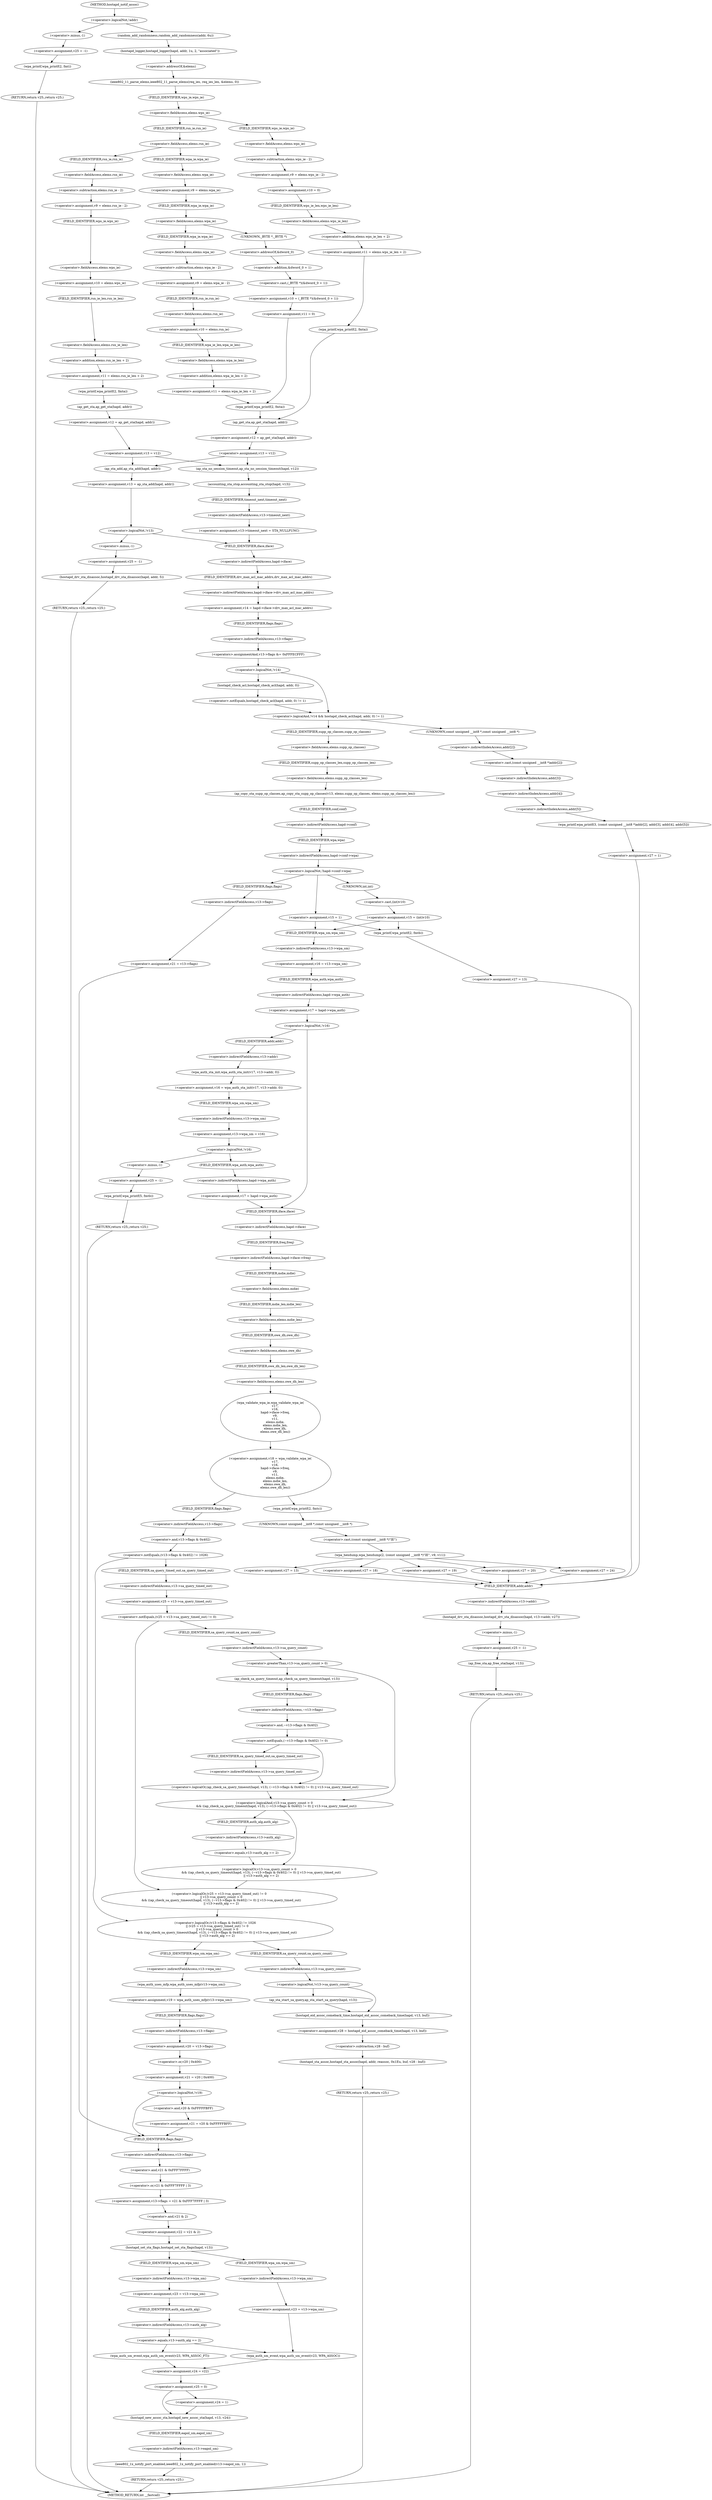 digraph hostapd_notif_assoc {  
"1000159" [label = "(<operator>.logicalNot,!addr)" ]
"1000162" [label = "(<operator>.assignment,v25 = -1)" ]
"1000164" [label = "(<operator>.minus,-1)" ]
"1000166" [label = "(wpa_printf,wpa_printf(2, fmt))" ]
"1000169" [label = "(RETURN,return v25;,return v25;)" ]
"1000171" [label = "(random_add_randomness,random_add_randomness(addr, 6u))" ]
"1000174" [label = "(hostapd_logger,hostapd_logger(hapd, addr, 1u, 2, \"associated\"))" ]
"1000180" [label = "(ieee802_11_parse_elems,ieee802_11_parse_elems(req_ies, req_ies_len, &elems, 0))" ]
"1000183" [label = "(<operator>.addressOf,&elems)" ]
"1000187" [label = "(<operator>.fieldAccess,elems.wps_ie)" ]
"1000189" [label = "(FIELD_IDENTIFIER,wps_ie,wps_ie)" ]
"1000191" [label = "(<operator>.assignment,v9 = elems.wps_ie - 2)" ]
"1000193" [label = "(<operator>.subtraction,elems.wps_ie - 2)" ]
"1000194" [label = "(<operator>.fieldAccess,elems.wps_ie)" ]
"1000196" [label = "(FIELD_IDENTIFIER,wps_ie,wps_ie)" ]
"1000198" [label = "(<operator>.assignment,v10 = 0)" ]
"1000201" [label = "(<operator>.assignment,v11 = elems.wps_ie_len + 2)" ]
"1000203" [label = "(<operator>.addition,elems.wps_ie_len + 2)" ]
"1000204" [label = "(<operator>.fieldAccess,elems.wps_ie_len)" ]
"1000206" [label = "(FIELD_IDENTIFIER,wps_ie_len,wps_ie_len)" ]
"1000208" [label = "(wpa_printf,wpa_printf(2, fmta))" ]
"1000214" [label = "(<operator>.fieldAccess,elems.rsn_ie)" ]
"1000216" [label = "(FIELD_IDENTIFIER,rsn_ie,rsn_ie)" ]
"1000218" [label = "(<operator>.assignment,v9 = elems.rsn_ie - 2)" ]
"1000220" [label = "(<operator>.subtraction,elems.rsn_ie - 2)" ]
"1000221" [label = "(<operator>.fieldAccess,elems.rsn_ie)" ]
"1000223" [label = "(FIELD_IDENTIFIER,rsn_ie,rsn_ie)" ]
"1000225" [label = "(<operator>.assignment,v10 = elems.wps_ie)" ]
"1000227" [label = "(<operator>.fieldAccess,elems.wps_ie)" ]
"1000229" [label = "(FIELD_IDENTIFIER,wps_ie,wps_ie)" ]
"1000230" [label = "(<operator>.assignment,v11 = elems.rsn_ie_len + 2)" ]
"1000232" [label = "(<operator>.addition,elems.rsn_ie_len + 2)" ]
"1000233" [label = "(<operator>.fieldAccess,elems.rsn_ie_len)" ]
"1000235" [label = "(FIELD_IDENTIFIER,rsn_ie_len,rsn_ie_len)" ]
"1000237" [label = "(wpa_printf,wpa_printf(2, fmta))" ]
"1000240" [label = "(<operator>.assignment,v12 = ap_get_sta(hapd, addr))" ]
"1000242" [label = "(ap_get_sta,ap_get_sta(hapd, addr))" ]
"1000245" [label = "(<operator>.assignment,v13 = v12)" ]
"1000252" [label = "(<operator>.assignment,v9 = elems.wpa_ie)" ]
"1000254" [label = "(<operator>.fieldAccess,elems.wpa_ie)" ]
"1000256" [label = "(FIELD_IDENTIFIER,wpa_ie,wpa_ie)" ]
"1000258" [label = "(<operator>.fieldAccess,elems.wpa_ie)" ]
"1000260" [label = "(FIELD_IDENTIFIER,wpa_ie,wpa_ie)" ]
"1000262" [label = "(<operator>.assignment,v9 = elems.wpa_ie - 2)" ]
"1000264" [label = "(<operator>.subtraction,elems.wpa_ie - 2)" ]
"1000265" [label = "(<operator>.fieldAccess,elems.wpa_ie)" ]
"1000267" [label = "(FIELD_IDENTIFIER,wpa_ie,wpa_ie)" ]
"1000269" [label = "(<operator>.assignment,v10 = elems.rsn_ie)" ]
"1000271" [label = "(<operator>.fieldAccess,elems.rsn_ie)" ]
"1000273" [label = "(FIELD_IDENTIFIER,rsn_ie,rsn_ie)" ]
"1000274" [label = "(<operator>.assignment,v11 = elems.wpa_ie_len + 2)" ]
"1000276" [label = "(<operator>.addition,elems.wpa_ie_len + 2)" ]
"1000277" [label = "(<operator>.fieldAccess,elems.wpa_ie_len)" ]
"1000279" [label = "(FIELD_IDENTIFIER,wpa_ie_len,wpa_ie_len)" ]
"1000283" [label = "(<operator>.assignment,v10 = (_BYTE *)(&dword_0 + 1))" ]
"1000285" [label = "(<operator>.cast,(_BYTE *)(&dword_0 + 1))" ]
"1000286" [label = "(UNKNOWN,_BYTE *,_BYTE *)" ]
"1000287" [label = "(<operator>.addition,&dword_0 + 1)" ]
"1000288" [label = "(<operator>.addressOf,&dword_0)" ]
"1000291" [label = "(<operator>.assignment,v11 = 0)" ]
"1000294" [label = "(wpa_printf,wpa_printf(2, fmta))" ]
"1000297" [label = "(<operator>.assignment,v12 = ap_get_sta(hapd, addr))" ]
"1000299" [label = "(ap_get_sta,ap_get_sta(hapd, addr))" ]
"1000302" [label = "(<operator>.assignment,v13 = v12)" ]
"1000309" [label = "(ap_sta_no_session_timeout,ap_sta_no_session_timeout(hapd, v12))" ]
"1000312" [label = "(accounting_sta_stop,accounting_sta_stop(hapd, v13))" ]
"1000315" [label = "(<operator>.assignment,v13->timeout_next = STA_NULLFUNC)" ]
"1000316" [label = "(<operator>.indirectFieldAccess,v13->timeout_next)" ]
"1000318" [label = "(FIELD_IDENTIFIER,timeout_next,timeout_next)" ]
"1000322" [label = "(<operator>.assignment,v13 = ap_sta_add(hapd, addr))" ]
"1000324" [label = "(ap_sta_add,ap_sta_add(hapd, addr))" ]
"1000328" [label = "(<operator>.logicalNot,!v13)" ]
"1000331" [label = "(<operator>.assignment,v25 = -1)" ]
"1000333" [label = "(<operator>.minus,-1)" ]
"1000335" [label = "(hostapd_drv_sta_disassoc,hostapd_drv_sta_disassoc(hapd, addr, 5))" ]
"1000339" [label = "(RETURN,return v25;,return v25;)" ]
"1000342" [label = "(<operator>.assignment,v14 = hapd->iface->drv_max_acl_mac_addrs)" ]
"1000344" [label = "(<operator>.indirectFieldAccess,hapd->iface->drv_max_acl_mac_addrs)" ]
"1000345" [label = "(<operator>.indirectFieldAccess,hapd->iface)" ]
"1000347" [label = "(FIELD_IDENTIFIER,iface,iface)" ]
"1000348" [label = "(FIELD_IDENTIFIER,drv_max_acl_mac_addrs,drv_max_acl_mac_addrs)" ]
"1000349" [label = "(<operators>.assignmentAnd,v13->flags &= 0xFFFECFFF)" ]
"1000350" [label = "(<operator>.indirectFieldAccess,v13->flags)" ]
"1000352" [label = "(FIELD_IDENTIFIER,flags,flags)" ]
"1000355" [label = "(<operator>.logicalAnd,!v14 && hostapd_check_acl(hapd, addr, 0) != 1)" ]
"1000356" [label = "(<operator>.logicalNot,!v14)" ]
"1000358" [label = "(<operator>.notEquals,hostapd_check_acl(hapd, addr, 0) != 1)" ]
"1000359" [label = "(hostapd_check_acl,hostapd_check_acl(hapd, addr, 0))" ]
"1000365" [label = "(wpa_printf,wpa_printf(3, (const unsigned __int8 *)addr[2], addr[3], addr[4], addr[5]))" ]
"1000367" [label = "(<operator>.cast,(const unsigned __int8 *)addr[2])" ]
"1000368" [label = "(UNKNOWN,const unsigned __int8 *,const unsigned __int8 *)" ]
"1000369" [label = "(<operator>.indirectIndexAccess,addr[2])" ]
"1000372" [label = "(<operator>.indirectIndexAccess,addr[3])" ]
"1000375" [label = "(<operator>.indirectIndexAccess,addr[4])" ]
"1000378" [label = "(<operator>.indirectIndexAccess,addr[5])" ]
"1000381" [label = "(<operator>.assignment,v27 = 1)" ]
"1000385" [label = "(hostapd_drv_sta_disassoc,hostapd_drv_sta_disassoc(hapd, v13->addr, v27))" ]
"1000387" [label = "(<operator>.indirectFieldAccess,v13->addr)" ]
"1000389" [label = "(FIELD_IDENTIFIER,addr,addr)" ]
"1000391" [label = "(<operator>.assignment,v25 = -1)" ]
"1000393" [label = "(<operator>.minus,-1)" ]
"1000395" [label = "(ap_free_sta,ap_free_sta(hapd, v13))" ]
"1000398" [label = "(RETURN,return v25;,return v25;)" ]
"1000400" [label = "(ap_copy_sta_supp_op_classes,ap_copy_sta_supp_op_classes(v13, elems.supp_op_classes, elems.supp_op_classes_len))" ]
"1000402" [label = "(<operator>.fieldAccess,elems.supp_op_classes)" ]
"1000404" [label = "(FIELD_IDENTIFIER,supp_op_classes,supp_op_classes)" ]
"1000405" [label = "(<operator>.fieldAccess,elems.supp_op_classes_len)" ]
"1000407" [label = "(FIELD_IDENTIFIER,supp_op_classes_len,supp_op_classes_len)" ]
"1000409" [label = "(<operator>.logicalNot,!hapd->conf->wpa)" ]
"1000410" [label = "(<operator>.indirectFieldAccess,hapd->conf->wpa)" ]
"1000411" [label = "(<operator>.indirectFieldAccess,hapd->conf)" ]
"1000413" [label = "(FIELD_IDENTIFIER,conf,conf)" ]
"1000414" [label = "(FIELD_IDENTIFIER,wpa,wpa)" ]
"1000416" [label = "(<operator>.assignment,v21 = v13->flags)" ]
"1000418" [label = "(<operator>.indirectFieldAccess,v13->flags)" ]
"1000420" [label = "(FIELD_IDENTIFIER,flags,flags)" ]
"1000424" [label = "(<operator>.assignment,v15 = (int)v10)" ]
"1000426" [label = "(<operator>.cast,(int)v10)" ]
"1000427" [label = "(UNKNOWN,int,int)" ]
"1000430" [label = "(<operator>.assignment,v15 = 1)" ]
"1000436" [label = "(wpa_printf,wpa_printf(2, fmtb))" ]
"1000439" [label = "(<operator>.assignment,v27 = 13)" ]
"1000443" [label = "(<operator>.assignment,v16 = v13->wpa_sm)" ]
"1000445" [label = "(<operator>.indirectFieldAccess,v13->wpa_sm)" ]
"1000447" [label = "(FIELD_IDENTIFIER,wpa_sm,wpa_sm)" ]
"1000448" [label = "(<operator>.assignment,v17 = hapd->wpa_auth)" ]
"1000450" [label = "(<operator>.indirectFieldAccess,hapd->wpa_auth)" ]
"1000452" [label = "(FIELD_IDENTIFIER,wpa_auth,wpa_auth)" ]
"1000454" [label = "(<operator>.logicalNot,!v16)" ]
"1000457" [label = "(<operator>.assignment,v16 = wpa_auth_sta_init(v17, v13->addr, 0))" ]
"1000459" [label = "(wpa_auth_sta_init,wpa_auth_sta_init(v17, v13->addr, 0))" ]
"1000461" [label = "(<operator>.indirectFieldAccess,v13->addr)" ]
"1000463" [label = "(FIELD_IDENTIFIER,addr,addr)" ]
"1000465" [label = "(<operator>.assignment,v13->wpa_sm = v16)" ]
"1000466" [label = "(<operator>.indirectFieldAccess,v13->wpa_sm)" ]
"1000468" [label = "(FIELD_IDENTIFIER,wpa_sm,wpa_sm)" ]
"1000471" [label = "(<operator>.logicalNot,!v16)" ]
"1000474" [label = "(<operator>.assignment,v25 = -1)" ]
"1000476" [label = "(<operator>.minus,-1)" ]
"1000478" [label = "(wpa_printf,wpa_printf(5, fmtb))" ]
"1000481" [label = "(RETURN,return v25;,return v25;)" ]
"1000483" [label = "(<operator>.assignment,v17 = hapd->wpa_auth)" ]
"1000485" [label = "(<operator>.indirectFieldAccess,hapd->wpa_auth)" ]
"1000487" [label = "(FIELD_IDENTIFIER,wpa_auth,wpa_auth)" ]
"1000488" [label = "(<operator>.assignment,v18 = wpa_validate_wpa_ie(\n          v17,\n          v16,\n          hapd->iface->freq,\n          v9,\n          v11,\n          elems.mdie,\n          elems.mdie_len,\n          elems.owe_dh,\n          elems.owe_dh_len))" ]
"1000490" [label = "(wpa_validate_wpa_ie,wpa_validate_wpa_ie(\n          v17,\n          v16,\n          hapd->iface->freq,\n          v9,\n          v11,\n          elems.mdie,\n          elems.mdie_len,\n          elems.owe_dh,\n          elems.owe_dh_len))" ]
"1000493" [label = "(<operator>.indirectFieldAccess,hapd->iface->freq)" ]
"1000494" [label = "(<operator>.indirectFieldAccess,hapd->iface)" ]
"1000496" [label = "(FIELD_IDENTIFIER,iface,iface)" ]
"1000497" [label = "(FIELD_IDENTIFIER,freq,freq)" ]
"1000500" [label = "(<operator>.fieldAccess,elems.mdie)" ]
"1000502" [label = "(FIELD_IDENTIFIER,mdie,mdie)" ]
"1000503" [label = "(<operator>.fieldAccess,elems.mdie_len)" ]
"1000505" [label = "(FIELD_IDENTIFIER,mdie_len,mdie_len)" ]
"1000506" [label = "(<operator>.fieldAccess,elems.owe_dh)" ]
"1000508" [label = "(FIELD_IDENTIFIER,owe_dh,owe_dh)" ]
"1000509" [label = "(<operator>.fieldAccess,elems.owe_dh_len)" ]
"1000511" [label = "(FIELD_IDENTIFIER,owe_dh_len,owe_dh_len)" ]
"1000515" [label = "(wpa_printf,wpa_printf(2, fmtc))" ]
"1000518" [label = "(wpa_hexdump,wpa_hexdump(2, (const unsigned __int8 *)\"IE\", v9, v11))" ]
"1000520" [label = "(<operator>.cast,(const unsigned __int8 *)\"IE\")" ]
"1000521" [label = "(UNKNOWN,const unsigned __int8 *,const unsigned __int8 *)" ]
"1000529" [label = "(<operator>.assignment,v27 = 18)" ]
"1000534" [label = "(<operator>.assignment,v27 = 19)" ]
"1000539" [label = "(<operator>.assignment,v27 = 20)" ]
"1000544" [label = "(<operator>.assignment,v27 = 24)" ]
"1000549" [label = "(<operator>.assignment,v27 = 13)" ]
"1000555" [label = "(<operator>.logicalOr,(v13->flags & 0x402) != 1026\n    || (v25 = v13->sa_query_timed_out) != 0\n    || v13->sa_query_count > 0\n    && ((ap_check_sa_query_timeout(hapd, v13), (~v13->flags & 0x402) != 0) || v13->sa_query_timed_out)\n    || v13->auth_alg == 2)" ]
"1000556" [label = "(<operator>.notEquals,(v13->flags & 0x402) != 1026)" ]
"1000557" [label = "(<operator>.and,v13->flags & 0x402)" ]
"1000558" [label = "(<operator>.indirectFieldAccess,v13->flags)" ]
"1000560" [label = "(FIELD_IDENTIFIER,flags,flags)" ]
"1000563" [label = "(<operator>.logicalOr,(v25 = v13->sa_query_timed_out) != 0\n    || v13->sa_query_count > 0\n    && ((ap_check_sa_query_timeout(hapd, v13), (~v13->flags & 0x402) != 0) || v13->sa_query_timed_out)\n    || v13->auth_alg == 2)" ]
"1000564" [label = "(<operator>.notEquals,(v25 = v13->sa_query_timed_out) != 0)" ]
"1000565" [label = "(<operator>.assignment,v25 = v13->sa_query_timed_out)" ]
"1000567" [label = "(<operator>.indirectFieldAccess,v13->sa_query_timed_out)" ]
"1000569" [label = "(FIELD_IDENTIFIER,sa_query_timed_out,sa_query_timed_out)" ]
"1000571" [label = "(<operator>.logicalOr,v13->sa_query_count > 0\n    && ((ap_check_sa_query_timeout(hapd, v13), (~v13->flags & 0x402) != 0) || v13->sa_query_timed_out)\n    || v13->auth_alg == 2)" ]
"1000572" [label = "(<operator>.logicalAnd,v13->sa_query_count > 0\n    && ((ap_check_sa_query_timeout(hapd, v13), (~v13->flags & 0x402) != 0) || v13->sa_query_timed_out))" ]
"1000573" [label = "(<operator>.greaterThan,v13->sa_query_count > 0)" ]
"1000574" [label = "(<operator>.indirectFieldAccess,v13->sa_query_count)" ]
"1000576" [label = "(FIELD_IDENTIFIER,sa_query_count,sa_query_count)" ]
"1000578" [label = "(<operator>.logicalOr,(ap_check_sa_query_timeout(hapd, v13), (~v13->flags & 0x402) != 0) || v13->sa_query_timed_out)" ]
"1000580" [label = "(ap_check_sa_query_timeout,ap_check_sa_query_timeout(hapd, v13))" ]
"1000583" [label = "(<operator>.notEquals,(~v13->flags & 0x402) != 0)" ]
"1000584" [label = "(<operator>.and,~v13->flags & 0x402)" ]
"1000585" [label = "(<operator>.indirectFieldAccess,~v13->flags)" ]
"1000587" [label = "(FIELD_IDENTIFIER,flags,flags)" ]
"1000590" [label = "(<operator>.indirectFieldAccess,v13->sa_query_timed_out)" ]
"1000592" [label = "(FIELD_IDENTIFIER,sa_query_timed_out,sa_query_timed_out)" ]
"1000593" [label = "(<operator>.equals,v13->auth_alg == 2)" ]
"1000594" [label = "(<operator>.indirectFieldAccess,v13->auth_alg)" ]
"1000596" [label = "(FIELD_IDENTIFIER,auth_alg,auth_alg)" ]
"1000599" [label = "(<operator>.assignment,v19 = wpa_auth_uses_mfp(v13->wpa_sm))" ]
"1000601" [label = "(wpa_auth_uses_mfp,wpa_auth_uses_mfp(v13->wpa_sm))" ]
"1000602" [label = "(<operator>.indirectFieldAccess,v13->wpa_sm)" ]
"1000604" [label = "(FIELD_IDENTIFIER,wpa_sm,wpa_sm)" ]
"1000605" [label = "(<operator>.assignment,v20 = v13->flags)" ]
"1000607" [label = "(<operator>.indirectFieldAccess,v13->flags)" ]
"1000609" [label = "(FIELD_IDENTIFIER,flags,flags)" ]
"1000610" [label = "(<operator>.assignment,v21 = v20 | 0x400)" ]
"1000612" [label = "(<operator>.or,v20 | 0x400)" ]
"1000616" [label = "(<operator>.logicalNot,!v19)" ]
"1000618" [label = "(<operator>.assignment,v21 = v20 & 0xFFFFFBFF)" ]
"1000620" [label = "(<operator>.and,v20 & 0xFFFFFBFF)" ]
"1000624" [label = "(<operator>.assignment,v13->flags = v21 & 0xFFF7FFFF | 3)" ]
"1000625" [label = "(<operator>.indirectFieldAccess,v13->flags)" ]
"1000627" [label = "(FIELD_IDENTIFIER,flags,flags)" ]
"1000628" [label = "(<operator>.or,v21 & 0xFFF7FFFF | 3)" ]
"1000629" [label = "(<operator>.and,v21 & 0xFFF7FFFF)" ]
"1000633" [label = "(<operator>.assignment,v22 = v21 & 2)" ]
"1000635" [label = "(<operator>.and,v21 & 2)" ]
"1000638" [label = "(hostapd_set_sta_flags,hostapd_set_sta_flags(hapd, v13))" ]
"1000644" [label = "(<operator>.assignment,v23 = v13->wpa_sm)" ]
"1000646" [label = "(<operator>.indirectFieldAccess,v13->wpa_sm)" ]
"1000648" [label = "(FIELD_IDENTIFIER,wpa_sm,wpa_sm)" ]
"1000650" [label = "(<operator>.equals,v13->auth_alg == 2)" ]
"1000651" [label = "(<operator>.indirectFieldAccess,v13->auth_alg)" ]
"1000653" [label = "(FIELD_IDENTIFIER,auth_alg,auth_alg)" ]
"1000656" [label = "(wpa_auth_sm_event,wpa_auth_sm_event(v23, WPA_ASSOC_FT))" ]
"1000662" [label = "(<operator>.assignment,v23 = v13->wpa_sm)" ]
"1000664" [label = "(<operator>.indirectFieldAccess,v13->wpa_sm)" ]
"1000666" [label = "(FIELD_IDENTIFIER,wpa_sm,wpa_sm)" ]
"1000667" [label = "(wpa_auth_sm_event,wpa_auth_sm_event(v23, WPA_ASSOC))" ]
"1000671" [label = "(<operator>.assignment,v24 = v22)" ]
"1000674" [label = "(<operator>.assignment,v25 = 0)" ]
"1000679" [label = "(<operator>.assignment,v24 = 1)" ]
"1000682" [label = "(hostapd_new_assoc_sta,hostapd_new_assoc_sta(hapd, v13, v24))" ]
"1000686" [label = "(ieee802_1x_notify_port_enabled,ieee802_1x_notify_port_enabled(v13->eapol_sm, 1))" ]
"1000687" [label = "(<operator>.indirectFieldAccess,v13->eapol_sm)" ]
"1000689" [label = "(FIELD_IDENTIFIER,eapol_sm,eapol_sm)" ]
"1000691" [label = "(RETURN,return v25;,return v25;)" ]
"1000694" [label = "(<operator>.logicalNot,!v13->sa_query_count)" ]
"1000695" [label = "(<operator>.indirectFieldAccess,v13->sa_query_count)" ]
"1000697" [label = "(FIELD_IDENTIFIER,sa_query_count,sa_query_count)" ]
"1000698" [label = "(ap_sta_start_sa_query,ap_sta_start_sa_query(hapd, v13))" ]
"1000701" [label = "(<operator>.assignment,v28 = hostapd_eid_assoc_comeback_time(hapd, v13, buf))" ]
"1000703" [label = "(hostapd_eid_assoc_comeback_time,hostapd_eid_assoc_comeback_time(hapd, v13, buf))" ]
"1000707" [label = "(hostapd_sta_assoc,hostapd_sta_assoc(hapd, addr, reassoc, 0x1Eu, buf, v28 - buf))" ]
"1000713" [label = "(<operator>.subtraction,v28 - buf)" ]
"1000716" [label = "(RETURN,return v25;,return v25;)" ]
"1000126" [label = "(METHOD,hostapd_notif_assoc)" ]
"1000718" [label = "(METHOD_RETURN,int __fastcall)" ]
  "1000159" -> "1000164" 
  "1000159" -> "1000171" 
  "1000162" -> "1000166" 
  "1000164" -> "1000162" 
  "1000166" -> "1000169" 
  "1000169" -> "1000718" 
  "1000171" -> "1000174" 
  "1000174" -> "1000183" 
  "1000180" -> "1000189" 
  "1000183" -> "1000180" 
  "1000187" -> "1000196" 
  "1000187" -> "1000216" 
  "1000189" -> "1000187" 
  "1000191" -> "1000198" 
  "1000193" -> "1000191" 
  "1000194" -> "1000193" 
  "1000196" -> "1000194" 
  "1000198" -> "1000206" 
  "1000201" -> "1000208" 
  "1000203" -> "1000201" 
  "1000204" -> "1000203" 
  "1000206" -> "1000204" 
  "1000208" -> "1000299" 
  "1000214" -> "1000223" 
  "1000214" -> "1000256" 
  "1000216" -> "1000214" 
  "1000218" -> "1000229" 
  "1000220" -> "1000218" 
  "1000221" -> "1000220" 
  "1000223" -> "1000221" 
  "1000225" -> "1000235" 
  "1000227" -> "1000225" 
  "1000229" -> "1000227" 
  "1000230" -> "1000237" 
  "1000232" -> "1000230" 
  "1000233" -> "1000232" 
  "1000235" -> "1000233" 
  "1000237" -> "1000242" 
  "1000240" -> "1000245" 
  "1000242" -> "1000240" 
  "1000245" -> "1000309" 
  "1000245" -> "1000324" 
  "1000252" -> "1000260" 
  "1000254" -> "1000252" 
  "1000256" -> "1000254" 
  "1000258" -> "1000267" 
  "1000258" -> "1000286" 
  "1000260" -> "1000258" 
  "1000262" -> "1000273" 
  "1000264" -> "1000262" 
  "1000265" -> "1000264" 
  "1000267" -> "1000265" 
  "1000269" -> "1000279" 
  "1000271" -> "1000269" 
  "1000273" -> "1000271" 
  "1000274" -> "1000294" 
  "1000276" -> "1000274" 
  "1000277" -> "1000276" 
  "1000279" -> "1000277" 
  "1000283" -> "1000291" 
  "1000285" -> "1000283" 
  "1000286" -> "1000288" 
  "1000287" -> "1000285" 
  "1000288" -> "1000287" 
  "1000291" -> "1000294" 
  "1000294" -> "1000299" 
  "1000297" -> "1000302" 
  "1000299" -> "1000297" 
  "1000302" -> "1000309" 
  "1000302" -> "1000324" 
  "1000309" -> "1000312" 
  "1000312" -> "1000318" 
  "1000315" -> "1000347" 
  "1000316" -> "1000315" 
  "1000318" -> "1000316" 
  "1000322" -> "1000328" 
  "1000324" -> "1000322" 
  "1000328" -> "1000333" 
  "1000328" -> "1000347" 
  "1000331" -> "1000335" 
  "1000333" -> "1000331" 
  "1000335" -> "1000339" 
  "1000339" -> "1000718" 
  "1000342" -> "1000352" 
  "1000344" -> "1000342" 
  "1000345" -> "1000348" 
  "1000347" -> "1000345" 
  "1000348" -> "1000344" 
  "1000349" -> "1000356" 
  "1000350" -> "1000349" 
  "1000352" -> "1000350" 
  "1000355" -> "1000368" 
  "1000355" -> "1000404" 
  "1000356" -> "1000355" 
  "1000356" -> "1000359" 
  "1000358" -> "1000355" 
  "1000359" -> "1000358" 
  "1000365" -> "1000381" 
  "1000367" -> "1000372" 
  "1000368" -> "1000369" 
  "1000369" -> "1000367" 
  "1000372" -> "1000375" 
  "1000375" -> "1000378" 
  "1000378" -> "1000365" 
  "1000381" -> "1000389" 
  "1000385" -> "1000393" 
  "1000387" -> "1000385" 
  "1000389" -> "1000387" 
  "1000391" -> "1000395" 
  "1000393" -> "1000391" 
  "1000395" -> "1000398" 
  "1000398" -> "1000718" 
  "1000400" -> "1000413" 
  "1000402" -> "1000407" 
  "1000404" -> "1000402" 
  "1000405" -> "1000400" 
  "1000407" -> "1000405" 
  "1000409" -> "1000420" 
  "1000409" -> "1000427" 
  "1000409" -> "1000430" 
  "1000410" -> "1000409" 
  "1000411" -> "1000414" 
  "1000413" -> "1000411" 
  "1000414" -> "1000410" 
  "1000416" -> "1000627" 
  "1000418" -> "1000416" 
  "1000420" -> "1000418" 
  "1000424" -> "1000436" 
  "1000424" -> "1000447" 
  "1000426" -> "1000424" 
  "1000427" -> "1000426" 
  "1000430" -> "1000436" 
  "1000430" -> "1000447" 
  "1000436" -> "1000439" 
  "1000439" -> "1000389" 
  "1000443" -> "1000452" 
  "1000445" -> "1000443" 
  "1000447" -> "1000445" 
  "1000448" -> "1000454" 
  "1000450" -> "1000448" 
  "1000452" -> "1000450" 
  "1000454" -> "1000463" 
  "1000454" -> "1000496" 
  "1000457" -> "1000468" 
  "1000459" -> "1000457" 
  "1000461" -> "1000459" 
  "1000463" -> "1000461" 
  "1000465" -> "1000471" 
  "1000466" -> "1000465" 
  "1000468" -> "1000466" 
  "1000471" -> "1000476" 
  "1000471" -> "1000487" 
  "1000474" -> "1000478" 
  "1000476" -> "1000474" 
  "1000478" -> "1000481" 
  "1000481" -> "1000718" 
  "1000483" -> "1000496" 
  "1000485" -> "1000483" 
  "1000487" -> "1000485" 
  "1000488" -> "1000515" 
  "1000488" -> "1000560" 
  "1000490" -> "1000488" 
  "1000493" -> "1000502" 
  "1000494" -> "1000497" 
  "1000496" -> "1000494" 
  "1000497" -> "1000493" 
  "1000500" -> "1000505" 
  "1000502" -> "1000500" 
  "1000503" -> "1000508" 
  "1000505" -> "1000503" 
  "1000506" -> "1000511" 
  "1000508" -> "1000506" 
  "1000509" -> "1000490" 
  "1000511" -> "1000509" 
  "1000515" -> "1000521" 
  "1000518" -> "1000529" 
  "1000518" -> "1000534" 
  "1000518" -> "1000539" 
  "1000518" -> "1000544" 
  "1000518" -> "1000549" 
  "1000520" -> "1000518" 
  "1000521" -> "1000520" 
  "1000529" -> "1000389" 
  "1000534" -> "1000389" 
  "1000539" -> "1000389" 
  "1000544" -> "1000389" 
  "1000549" -> "1000389" 
  "1000555" -> "1000604" 
  "1000555" -> "1000697" 
  "1000556" -> "1000555" 
  "1000556" -> "1000569" 
  "1000557" -> "1000556" 
  "1000558" -> "1000557" 
  "1000560" -> "1000558" 
  "1000563" -> "1000555" 
  "1000564" -> "1000563" 
  "1000564" -> "1000576" 
  "1000565" -> "1000564" 
  "1000567" -> "1000565" 
  "1000569" -> "1000567" 
  "1000571" -> "1000563" 
  "1000572" -> "1000571" 
  "1000572" -> "1000596" 
  "1000573" -> "1000572" 
  "1000573" -> "1000580" 
  "1000574" -> "1000573" 
  "1000576" -> "1000574" 
  "1000578" -> "1000572" 
  "1000580" -> "1000587" 
  "1000583" -> "1000578" 
  "1000583" -> "1000592" 
  "1000584" -> "1000583" 
  "1000585" -> "1000584" 
  "1000587" -> "1000585" 
  "1000590" -> "1000578" 
  "1000592" -> "1000590" 
  "1000593" -> "1000571" 
  "1000594" -> "1000593" 
  "1000596" -> "1000594" 
  "1000599" -> "1000609" 
  "1000601" -> "1000599" 
  "1000602" -> "1000601" 
  "1000604" -> "1000602" 
  "1000605" -> "1000612" 
  "1000607" -> "1000605" 
  "1000609" -> "1000607" 
  "1000610" -> "1000616" 
  "1000612" -> "1000610" 
  "1000616" -> "1000620" 
  "1000616" -> "1000627" 
  "1000618" -> "1000627" 
  "1000620" -> "1000618" 
  "1000624" -> "1000635" 
  "1000625" -> "1000629" 
  "1000627" -> "1000625" 
  "1000628" -> "1000624" 
  "1000629" -> "1000628" 
  "1000633" -> "1000638" 
  "1000635" -> "1000633" 
  "1000638" -> "1000648" 
  "1000638" -> "1000666" 
  "1000644" -> "1000653" 
  "1000646" -> "1000644" 
  "1000648" -> "1000646" 
  "1000650" -> "1000656" 
  "1000650" -> "1000667" 
  "1000651" -> "1000650" 
  "1000653" -> "1000651" 
  "1000656" -> "1000671" 
  "1000662" -> "1000667" 
  "1000664" -> "1000662" 
  "1000666" -> "1000664" 
  "1000667" -> "1000671" 
  "1000671" -> "1000674" 
  "1000674" -> "1000679" 
  "1000674" -> "1000682" 
  "1000679" -> "1000682" 
  "1000682" -> "1000689" 
  "1000686" -> "1000691" 
  "1000687" -> "1000686" 
  "1000689" -> "1000687" 
  "1000691" -> "1000718" 
  "1000694" -> "1000698" 
  "1000694" -> "1000703" 
  "1000695" -> "1000694" 
  "1000697" -> "1000695" 
  "1000698" -> "1000703" 
  "1000701" -> "1000713" 
  "1000703" -> "1000701" 
  "1000707" -> "1000716" 
  "1000713" -> "1000707" 
  "1000716" -> "1000718" 
  "1000126" -> "1000159" 
}
